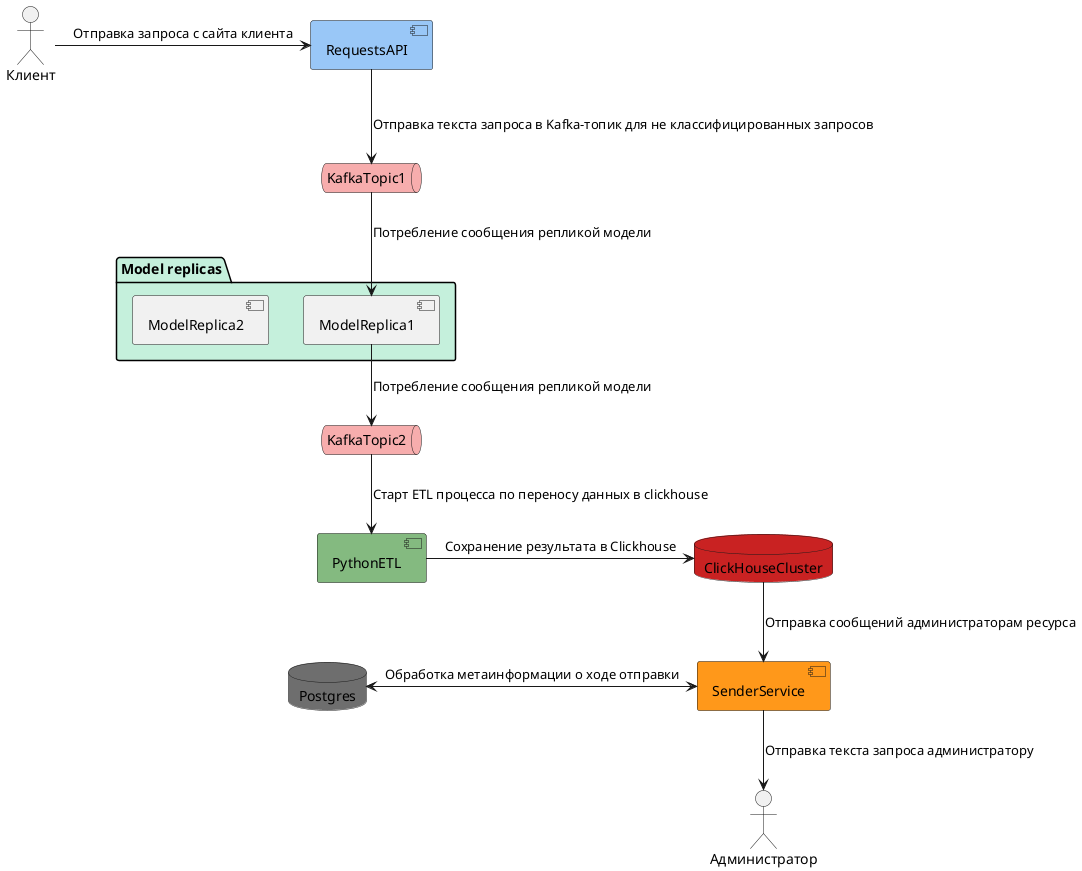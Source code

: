 @startuml
skinparam componentStyle uml2
actor Клиент as Client
actor Администратор as Admin
component RequestsAPI #99c7f7
component SenderService #ff981a

component PythonETL #84ba80

queue KafkaTopic1 #f7adad
queue KafkaTopic2 #f7adad
database ClickHouseCluster #c92222
database Postgres #6e6e6e

package "Model replicas" #c5f0dc{
component ModelReplica1
component ModelReplica2
}

Client -> RequestsAPI: Отправка запроса с сайта клиента
RequestsAPI -down-> KafkaTopic1: Отправка текста запроса в Kafka-топик для не классифицированных запросов
KafkaTopic1 -down-> ModelReplica1: Потребление сообщения репликой модели
ModelReplica1 -down-> KafkaTopic2: Потребление сообщения репликой модели
KafkaTopic2 -down-> PythonETL: Старт ETL процесса по переносу данных в clickhouse
PythonETL -right-> ClickHouseCluster: Сохранение результата в Clickhouse
ClickHouseCluster -down-> SenderService: Отправка сообщений администраторам ресурса
SenderService <-left-> Postgres: Обработка метаинформации о ходе отправки
SenderService -down-> Admin: Отправка текста запроса администратору
@enduml
